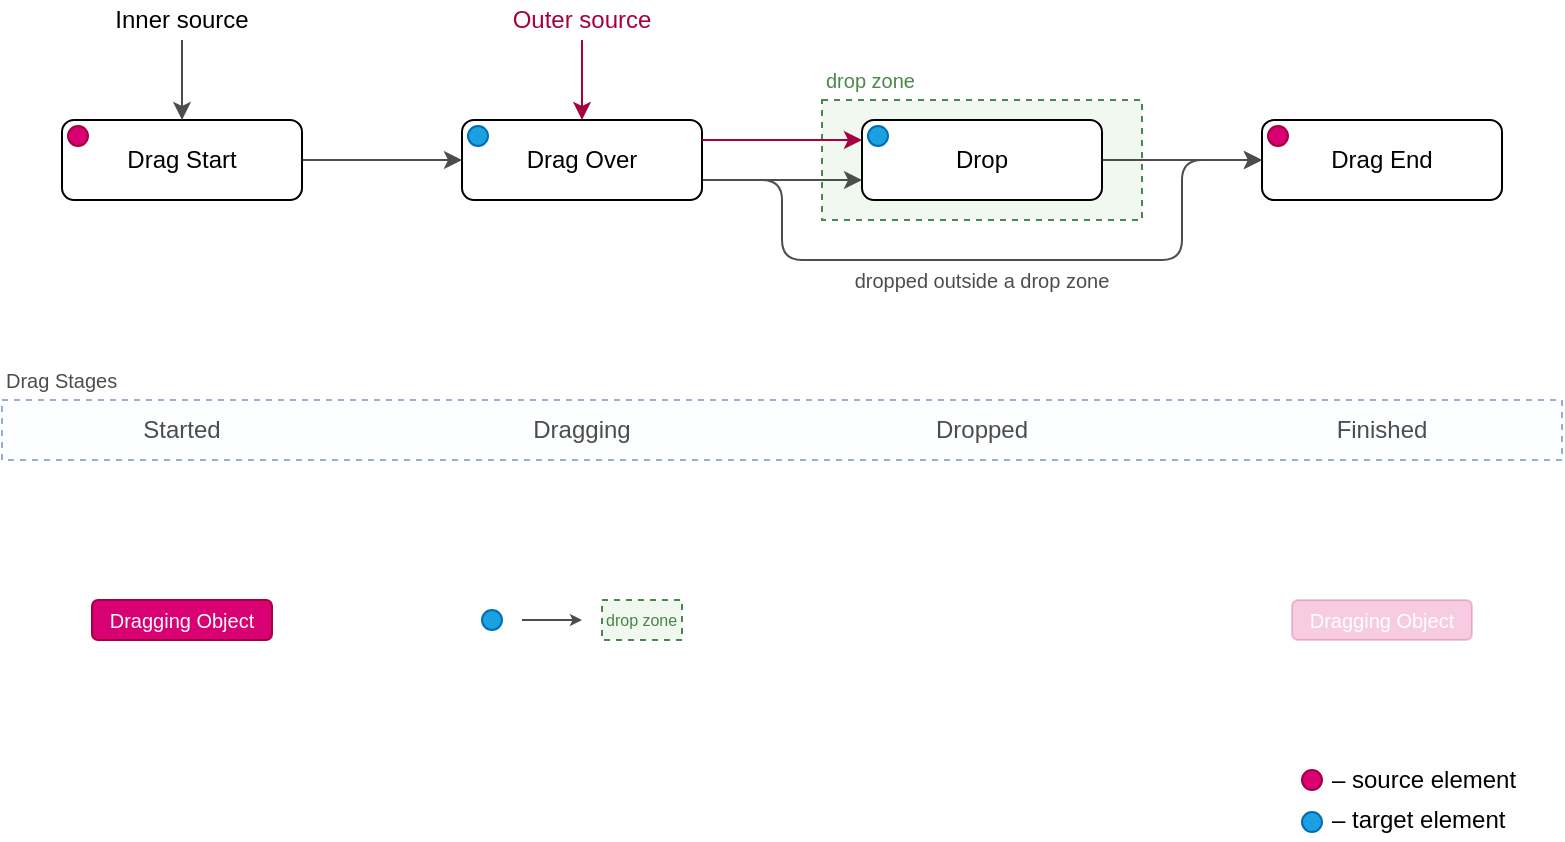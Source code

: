 <mxfile>
    <diagram id="cr1_8u101ufc5Ftmu3sM" name="DND">
        <mxGraphModel dx="1502" dy="827" grid="1" gridSize="10" guides="1" tooltips="1" connect="1" arrows="1" fold="1" page="1" pageScale="1" pageWidth="827" pageHeight="1169" math="0" shadow="0">
            <root>
                <mxCell id="0"/>
                <mxCell id="1" parent="0"/>
                <mxCell id="52" value="" style="rounded=0;whiteSpace=wrap;html=1;fontSize=10;align=left;dashed=1;strokeColor=#6c8ebf;fillColor=#dae8fc;fillOpacity=6;strokeOpacity=70;" parent="1" vertex="1">
                    <mxGeometry x="30" y="260" width="780" height="30" as="geometry"/>
                </mxCell>
                <mxCell id="38" style="edgeStyle=orthogonalEdgeStyle;rounded=0;orthogonalLoop=1;jettySize=auto;html=1;entryX=0;entryY=0.75;entryDx=0;entryDy=0;fillColor=#d80073;strokeColor=#4D4D4D;exitX=1;exitY=0.75;exitDx=0;exitDy=0;" parent="1" source="10" target="11" edge="1">
                    <mxGeometry relative="1" as="geometry">
                        <mxPoint x="380" y="139.92" as="sourcePoint"/>
                        <mxPoint x="460" y="139.92" as="targetPoint"/>
                        <Array as="points"/>
                    </mxGeometry>
                </mxCell>
                <mxCell id="36" value="" style="rounded=0;whiteSpace=wrap;html=1;fontSize=10;fontColor=#ffffff;align=left;dashed=1;strokeColor=#005700;fillColor=#008a00;fillOpacity=6;strokeOpacity=70;" parent="1" vertex="1">
                    <mxGeometry x="440" y="110" width="160" height="60" as="geometry"/>
                </mxCell>
                <mxCell id="22" value="– source element" style="text;html=1;strokeColor=none;fillColor=none;align=left;verticalAlign=middle;whiteSpace=wrap;rounded=0;spacingLeft=3;" parent="1" vertex="1">
                    <mxGeometry x="690" y="440" width="110" height="20" as="geometry"/>
                </mxCell>
                <mxCell id="23" value="– target element" style="text;html=1;strokeColor=none;fillColor=none;align=left;verticalAlign=middle;whiteSpace=wrap;rounded=0;spacingLeft=3;" parent="1" vertex="1">
                    <mxGeometry x="690" y="460" width="110" height="20" as="geometry"/>
                </mxCell>
                <mxCell id="25" style="edgeStyle=orthogonalEdgeStyle;rounded=0;orthogonalLoop=1;jettySize=auto;html=1;entryX=0;entryY=0.5;entryDx=0;entryDy=0;strokeColor=#4D4D4D;" parent="1" source="9" target="10" edge="1">
                    <mxGeometry relative="1" as="geometry"/>
                </mxCell>
                <mxCell id="9" value="Drag Start" style="rounded=1;whiteSpace=wrap;html=1;" parent="1" vertex="1">
                    <mxGeometry x="60" y="120" width="120" height="40" as="geometry"/>
                </mxCell>
                <mxCell id="28" style="edgeStyle=orthogonalEdgeStyle;orthogonalLoop=1;jettySize=auto;html=1;exitX=1;exitY=0.75;exitDx=0;exitDy=0;rounded=1;strokeColor=#4D4D4D;" parent="1" source="10" edge="1">
                    <mxGeometry relative="1" as="geometry">
                        <mxPoint x="660" y="140" as="targetPoint"/>
                        <Array as="points">
                            <mxPoint x="420" y="150"/>
                            <mxPoint x="420" y="190"/>
                            <mxPoint x="620" y="190"/>
                            <mxPoint x="620" y="140"/>
                        </Array>
                    </mxGeometry>
                </mxCell>
                <mxCell id="10" value="Drag Over" style="rounded=1;whiteSpace=wrap;html=1;" parent="1" vertex="1">
                    <mxGeometry x="260" y="120" width="120" height="40" as="geometry"/>
                </mxCell>
                <mxCell id="27" style="edgeStyle=orthogonalEdgeStyle;rounded=0;orthogonalLoop=1;jettySize=auto;html=1;entryX=0;entryY=0.5;entryDx=0;entryDy=0;strokeColor=#4D4D4D;" parent="1" source="11" target="12" edge="1">
                    <mxGeometry relative="1" as="geometry"/>
                </mxCell>
                <mxCell id="11" value="Drop" style="rounded=1;whiteSpace=wrap;html=1;" parent="1" vertex="1">
                    <mxGeometry x="460" y="120" width="120" height="40" as="geometry"/>
                </mxCell>
                <mxCell id="12" value="Drag End" style="rounded=1;whiteSpace=wrap;html=1;" parent="1" vertex="1">
                    <mxGeometry x="660" y="120" width="120" height="40" as="geometry"/>
                </mxCell>
                <mxCell id="14" value="" style="ellipse;whiteSpace=wrap;html=1;aspect=fixed;fillColor=#d80073;strokeColor=#A50040;fontColor=#ffffff;" parent="1" vertex="1">
                    <mxGeometry x="63" y="123" width="10" height="10" as="geometry"/>
                </mxCell>
                <mxCell id="16" value="" style="ellipse;whiteSpace=wrap;html=1;aspect=fixed;fillColor=#d80073;strokeColor=#A50040;fontColor=#ffffff;" parent="1" vertex="1">
                    <mxGeometry x="663" y="123" width="10" height="10" as="geometry"/>
                </mxCell>
                <mxCell id="17" value="" style="ellipse;whiteSpace=wrap;html=1;aspect=fixed;fillColor=#1ba1e2;strokeColor=#006EAF;fontColor=#ffffff;" parent="1" vertex="1">
                    <mxGeometry x="263" y="123" width="10" height="10" as="geometry"/>
                </mxCell>
                <mxCell id="18" value="" style="ellipse;whiteSpace=wrap;html=1;aspect=fixed;fillColor=#1ba1e2;strokeColor=#006EAF;fontColor=#ffffff;" parent="1" vertex="1">
                    <mxGeometry x="463" y="123" width="10" height="10" as="geometry"/>
                </mxCell>
                <mxCell id="19" value="" style="ellipse;whiteSpace=wrap;html=1;aspect=fixed;fillColor=#d80073;strokeColor=#A50040;fontColor=#ffffff;" parent="1" vertex="1">
                    <mxGeometry x="680" y="445" width="10" height="10" as="geometry"/>
                </mxCell>
                <mxCell id="20" value="" style="ellipse;whiteSpace=wrap;html=1;aspect=fixed;fillColor=#1ba1e2;strokeColor=#006EAF;fontColor=#ffffff;" parent="1" vertex="1">
                    <mxGeometry x="680" y="466" width="10" height="10" as="geometry"/>
                </mxCell>
                <mxCell id="34" style="edgeStyle=orthogonalEdgeStyle;rounded=1;orthogonalLoop=1;jettySize=auto;html=1;entryX=0.5;entryY=0;entryDx=0;entryDy=0;strokeColor=#A50040;fillColor=#d80073;" parent="1" source="30" target="10" edge="1">
                    <mxGeometry relative="1" as="geometry"/>
                </mxCell>
                <mxCell id="30" value="Outer source" style="text;html=1;strokeColor=none;fillColor=none;align=center;verticalAlign=middle;whiteSpace=wrap;rounded=0;fontColor=#A50040;" parent="1" vertex="1">
                    <mxGeometry x="260" y="60" width="120" height="20" as="geometry"/>
                </mxCell>
                <mxCell id="33" style="edgeStyle=orthogonalEdgeStyle;rounded=1;orthogonalLoop=1;jettySize=auto;html=1;entryX=0.5;entryY=0;entryDx=0;entryDy=0;strokeColor=#4D4D4D;" parent="1" source="32" target="9" edge="1">
                    <mxGeometry relative="1" as="geometry"/>
                </mxCell>
                <mxCell id="32" value="Inner source" style="text;html=1;strokeColor=none;fillColor=none;align=center;verticalAlign=middle;whiteSpace=wrap;rounded=0;" parent="1" vertex="1">
                    <mxGeometry x="60" y="60" width="120" height="20" as="geometry"/>
                </mxCell>
                <mxCell id="35" value="dropped outside a drop zone" style="text;html=1;strokeColor=none;fillColor=none;align=center;verticalAlign=middle;whiteSpace=wrap;rounded=0;fontSize=10;fontColor=#4D4D4D;" parent="1" vertex="1">
                    <mxGeometry x="420" y="190" width="200" height="20" as="geometry"/>
                </mxCell>
                <mxCell id="37" value="drop zone" style="text;html=1;strokeColor=none;fillColor=none;align=left;verticalAlign=middle;whiteSpace=wrap;rounded=0;fontSize=10;fontColor=#005700;textOpacity=70;" parent="1" vertex="1">
                    <mxGeometry x="440" y="90" width="160" height="20" as="geometry"/>
                </mxCell>
                <mxCell id="39" value="Dragging Object" style="rounded=1;whiteSpace=wrap;html=1;fontSize=10;fontColor=#ffffff;strokeColor=#A50040;fillColor=#d80073;align=center;" parent="1" vertex="1">
                    <mxGeometry x="75" y="360" width="90" height="20" as="geometry"/>
                </mxCell>
                <mxCell id="40" value="Started" style="text;html=1;strokeColor=none;fillColor=none;align=center;verticalAlign=middle;whiteSpace=wrap;rounded=0;fontColor=#4D4D4D;" parent="1" vertex="1">
                    <mxGeometry x="60" y="260" width="120" height="30" as="geometry"/>
                </mxCell>
                <mxCell id="41" value="Dragging" style="text;html=1;strokeColor=none;fillColor=none;align=center;verticalAlign=middle;whiteSpace=wrap;rounded=0;fontColor=#4D4D4D;" parent="1" vertex="1">
                    <mxGeometry x="260" y="260" width="120" height="30" as="geometry"/>
                </mxCell>
                <mxCell id="42" value="Dropped" style="text;html=1;strokeColor=none;fillColor=none;align=center;verticalAlign=middle;whiteSpace=wrap;rounded=0;fontColor=#4D4D4D;" parent="1" vertex="1">
                    <mxGeometry x="460" y="260" width="120" height="30" as="geometry"/>
                </mxCell>
                <mxCell id="43" value="Finished" style="text;html=1;strokeColor=none;fillColor=none;align=center;verticalAlign=middle;whiteSpace=wrap;rounded=0;fontColor=#4D4D4D;" parent="1" vertex="1">
                    <mxGeometry x="660" y="260" width="120" height="30" as="geometry"/>
                </mxCell>
                <mxCell id="44" value="Dragging Object" style="rounded=1;whiteSpace=wrap;html=1;fontSize=10;fontColor=#ffffff;strokeColor=#A50040;fillColor=#d80073;align=center;opacity=20;" parent="1" vertex="1">
                    <mxGeometry x="675" y="360" width="90" height="20" as="geometry"/>
                </mxCell>
                <mxCell id="46" style="edgeStyle=orthogonalEdgeStyle;rounded=0;orthogonalLoop=1;jettySize=auto;html=1;entryX=0;entryY=0.25;entryDx=0;entryDy=0;fillColor=#d80073;exitX=1;exitY=0.25;exitDx=0;exitDy=0;strokeColor=#A50040;" parent="1" source="10" target="11" edge="1">
                    <mxGeometry relative="1" as="geometry">
                        <mxPoint x="380" y="127.95" as="sourcePoint"/>
                        <mxPoint x="460" y="127.95" as="targetPoint"/>
                    </mxGeometry>
                </mxCell>
                <mxCell id="49" style="edgeStyle=orthogonalEdgeStyle;rounded=1;orthogonalLoop=1;jettySize=auto;html=1;fontSize=10;fontColor=#CCCCCC;endSize=3;strokeColor=#4D4D4D;" parent="1" edge="1">
                    <mxGeometry relative="1" as="geometry">
                        <mxPoint x="320" y="370" as="targetPoint"/>
                        <mxPoint x="290" y="370" as="sourcePoint"/>
                    </mxGeometry>
                </mxCell>
                <mxCell id="47" value="" style="ellipse;whiteSpace=wrap;html=1;aspect=fixed;fillColor=#1ba1e2;strokeColor=#006EAF;fontColor=#ffffff;" parent="1" vertex="1">
                    <mxGeometry x="270" y="365" width="10" height="10" as="geometry"/>
                </mxCell>
                <mxCell id="48" value="" style="rounded=0;whiteSpace=wrap;html=1;fontSize=10;fontColor=#ffffff;align=left;dashed=1;strokeColor=#005700;fillColor=#008a00;fillOpacity=6;strokeOpacity=70;" parent="1" vertex="1">
                    <mxGeometry x="330" y="360" width="40" height="20" as="geometry"/>
                </mxCell>
                <mxCell id="50" value="drop zone" style="text;html=1;strokeColor=none;fillColor=none;align=left;verticalAlign=middle;whiteSpace=wrap;rounded=0;fontSize=8;fontColor=#005700;textOpacity=70;" parent="1" vertex="1">
                    <mxGeometry x="330" y="360" width="40" height="20" as="geometry"/>
                </mxCell>
                <mxCell id="51" value="Drag Stages" style="text;html=1;strokeColor=none;fillColor=none;align=left;verticalAlign=middle;whiteSpace=wrap;rounded=0;fontColor=#4D4D4D;fontSize=10;" parent="1" vertex="1">
                    <mxGeometry x="30" y="240" width="80" height="20" as="geometry"/>
                </mxCell>
            </root>
        </mxGraphModel>
    </diagram>
    <diagram id="hrbs73qgmohSJqtUVYzX" name="Focus">
        <mxGraphModel dx="964" dy="689" grid="1" gridSize="10" guides="1" tooltips="1" connect="1" arrows="1" fold="1" page="1" pageScale="1" pageWidth="1169" pageHeight="827" math="0" shadow="0">
            <root>
                <mxCell id="tb83j11qum5MAXQGklNA-0"/>
                <mxCell id="tb83j11qum5MAXQGklNA-1" parent="tb83j11qum5MAXQGklNA-0"/>
                <mxCell id="4Dq3Pve9boTTn6wf6WD--0" value="popup window" style="rounded=0;whiteSpace=wrap;html=1;fontFamily=Helvetica;fontSize=9;fontColor=default;strokeColor=#006EAF;fillColor=#1ba1e2;verticalAlign=bottom;align=left;spacingRight=5;fillOpacity=40;" parent="tb83j11qum5MAXQGklNA-1" vertex="1">
                    <mxGeometry x="665" y="340" width="315" height="170" as="geometry"/>
                </mxCell>
                <mxCell id="6RVOOF6dNoMXqNm8IWjH-59" value="View:&lt;br&gt;e.dataForSensor.focus = model" style="rounded=1;whiteSpace=wrap;html=1;fontFamily=Courier New;fontSize=10;fillColor=none;strokeColor=#006EAF;align=left;spacingLeft=16;" parent="tb83j11qum5MAXQGklNA-1" vertex="1">
                    <mxGeometry x="110" y="40" width="310" height="30" as="geometry"/>
                </mxCell>
                <mxCell id="6RVOOF6dNoMXqNm8IWjH-44" style="edgeStyle=orthogonalEdgeStyle;curved=1;html=1;entryX=0.5;entryY=0;entryDx=0;entryDy=0;" parent="tb83j11qum5MAXQGklNA-1" source="6RVOOF6dNoMXqNm8IWjH-5" target="6RVOOF6dNoMXqNm8IWjH-10" edge="1">
                    <mxGeometry relative="1" as="geometry"/>
                </mxCell>
                <mxCell id="6RVOOF6dNoMXqNm8IWjH-5" value="AppWindow" style="rounded=1;whiteSpace=wrap;html=1;fillColor=#eeeeee;strokeColor=#36393d;" parent="tb83j11qum5MAXQGklNA-1" vertex="1">
                    <mxGeometry x="440" y="109.77" width="120" height="30.23" as="geometry"/>
                </mxCell>
                <mxCell id="6RVOOF6dNoMXqNm8IWjH-45" style="edgeStyle=orthogonalEdgeStyle;curved=1;html=1;entryX=0.5;entryY=0;entryDx=0;entryDy=0;" parent="tb83j11qum5MAXQGklNA-1" source="6RVOOF6dNoMXqNm8IWjH-7" target="6RVOOF6dNoMXqNm8IWjH-5" edge="1">
                    <mxGeometry relative="1" as="geometry"/>
                </mxCell>
                <mxCell id="6RVOOF6dNoMXqNm8IWjH-7" value="body" style="rounded=1;whiteSpace=wrap;html=1;fillColor=#eeeeee;strokeColor=#36393d;" parent="tb83j11qum5MAXQGklNA-1" vertex="1">
                    <mxGeometry x="440" y="50" width="120" height="29.77" as="geometry"/>
                </mxCell>
                <mxCell id="6RVOOF6dNoMXqNm8IWjH-10" value="WorkspacePanel" style="rounded=1;whiteSpace=wrap;html=1;fillColor=#1ba1e2;fontColor=default;strokeColor=#006EAF;fillOpacity=20;" parent="tb83j11qum5MAXQGklNA-1" vertex="1">
                    <mxGeometry x="440" y="170" width="120" height="30.23" as="geometry"/>
                </mxCell>
                <mxCell id="6RVOOF6dNoMXqNm8IWjH-14" value="" style="ellipse;whiteSpace=wrap;html=1;aspect=fixed;fillColor=#1ba1e2;strokeColor=#006EAF;fontColor=#ffffff;fontSize=8;" parent="tb83j11qum5MAXQGklNA-1" vertex="1">
                    <mxGeometry x="114" y="44" width="10" height="10" as="geometry"/>
                </mxCell>
                <mxCell id="6RVOOF6dNoMXqNm8IWjH-47" style="edgeStyle=orthogonalEdgeStyle;curved=1;html=1;entryX=0.5;entryY=0;entryDx=0;entryDy=0;" parent="tb83j11qum5MAXQGklNA-1" source="6RVOOF6dNoMXqNm8IWjH-35" target="6RVOOF6dNoMXqNm8IWjH-46" edge="1">
                    <mxGeometry relative="1" as="geometry"/>
                </mxCell>
                <mxCell id="6RVOOF6dNoMXqNm8IWjH-35" value="SheetPanel" style="rounded=1;whiteSpace=wrap;html=1;fillColor=#eeeeee;strokeColor=#36393d;" parent="tb83j11qum5MAXQGklNA-1" vertex="1">
                    <mxGeometry x="360" y="230" width="120" height="30" as="geometry"/>
                </mxCell>
                <mxCell id="6RVOOF6dNoMXqNm8IWjH-69" style="edgeStyle=none;html=1;entryX=0.5;entryY=0;entryDx=0;entryDy=0;fontFamily=Courier New;fontSize=8;fontColor=#000000;" parent="tb83j11qum5MAXQGklNA-1" source="6RVOOF6dNoMXqNm8IWjH-36" target="6RVOOF6dNoMXqNm8IWjH-67" edge="1">
                    <mxGeometry relative="1" as="geometry"/>
                </mxCell>
                <mxCell id="6RVOOF6dNoMXqNm8IWjH-36" value="SidebarPanel" style="rounded=1;whiteSpace=wrap;html=1;fillColor=#eeeeee;strokeColor=#36393d;" parent="tb83j11qum5MAXQGklNA-1" vertex="1">
                    <mxGeometry x="680" y="230" width="120" height="30" as="geometry"/>
                </mxCell>
                <mxCell id="LmhFdAcjJDlFZFf1SMNo-3" style="edgeStyle=none;html=1;entryX=0.5;entryY=0;entryDx=0;entryDy=0;" edge="1" parent="tb83j11qum5MAXQGklNA-1" source="6RVOOF6dNoMXqNm8IWjH-37" target="LmhFdAcjJDlFZFf1SMNo-2">
                    <mxGeometry relative="1" as="geometry"/>
                </mxCell>
                <mxCell id="6RVOOF6dNoMXqNm8IWjH-37" value="ToolbarPanel" style="rounded=1;whiteSpace=wrap;html=1;fillColor=#eeeeee;strokeColor=#36393d;" parent="tb83j11qum5MAXQGklNA-1" vertex="1">
                    <mxGeometry x="200" y="230" width="120" height="30" as="geometry"/>
                </mxCell>
                <mxCell id="LmhFdAcjJDlFZFf1SMNo-1" style="edgeStyle=none;html=1;entryX=0.5;entryY=0;entryDx=0;entryDy=0;" edge="1" parent="tb83j11qum5MAXQGklNA-1" source="6RVOOF6dNoMXqNm8IWjH-38" target="LmhFdAcjJDlFZFf1SMNo-0">
                    <mxGeometry relative="1" as="geometry"/>
                </mxCell>
                <mxCell id="6RVOOF6dNoMXqNm8IWjH-38" value="MonacoEditor" style="rounded=1;whiteSpace=wrap;html=1;spacingLeft=3;" parent="tb83j11qum5MAXQGklNA-1" vertex="1">
                    <mxGeometry x="520" y="230" width="120" height="30" as="geometry"/>
                </mxCell>
                <mxCell id="6RVOOF6dNoMXqNm8IWjH-51" style="edgeStyle=orthogonalEdgeStyle;curved=1;html=1;entryX=0.5;entryY=0;entryDx=0;entryDy=0;" parent="tb83j11qum5MAXQGklNA-1" source="6RVOOF6dNoMXqNm8IWjH-46" target="6RVOOF6dNoMXqNm8IWjH-49" edge="1">
                    <mxGeometry relative="1" as="geometry"/>
                </mxCell>
                <mxCell id="6RVOOF6dNoMXqNm8IWjH-46" value="GridScrollBox" style="rounded=1;whiteSpace=wrap;html=1;" parent="tb83j11qum5MAXQGklNA-1" vertex="1">
                    <mxGeometry x="360" y="289.77" width="120" height="30.23" as="geometry"/>
                </mxCell>
                <mxCell id="wGKvVfvuGRhEK224psej-3" style="edgeStyle=none;html=1;entryX=0.5;entryY=0;entryDx=0;entryDy=0;" parent="tb83j11qum5MAXQGklNA-1" source="6RVOOF6dNoMXqNm8IWjH-49" target="wGKvVfvuGRhEK224psej-1" edge="1">
                    <mxGeometry relative="1" as="geometry"/>
                </mxCell>
                <mxCell id="6RVOOF6dNoMXqNm8IWjH-49" value="Quarter0" style="rounded=1;whiteSpace=wrap;html=1;fillColor=#eeeeee;strokeColor=#36393d;" parent="tb83j11qum5MAXQGklNA-1" vertex="1">
                    <mxGeometry x="360" y="349.77" width="120" height="30.23" as="geometry"/>
                </mxCell>
                <mxCell id="6RVOOF6dNoMXqNm8IWjH-50" value="OverlayGrid" style="rounded=1;whiteSpace=wrap;html=1;fillColor=#eeeeee;strokeColor=#36393d;" parent="tb83j11qum5MAXQGklNA-1" vertex="1">
                    <mxGeometry x="520" y="349.77" width="120" height="30.23" as="geometry"/>
                </mxCell>
                <mxCell id="6RVOOF6dNoMXqNm8IWjH-39" style="edgeStyle=none;html=1;entryX=0.5;entryY=0;entryDx=0;entryDy=0;" parent="tb83j11qum5MAXQGklNA-1" source="6RVOOF6dNoMXqNm8IWjH-10" target="6RVOOF6dNoMXqNm8IWjH-37" edge="1">
                    <mxGeometry relative="1" as="geometry"/>
                </mxCell>
                <mxCell id="6RVOOF6dNoMXqNm8IWjH-41" style="edgeStyle=none;html=1;entryX=0.5;entryY=0;entryDx=0;entryDy=0;" parent="tb83j11qum5MAXQGklNA-1" source="6RVOOF6dNoMXqNm8IWjH-10" target="6RVOOF6dNoMXqNm8IWjH-35" edge="1">
                    <mxGeometry relative="1" as="geometry"/>
                </mxCell>
                <mxCell id="6RVOOF6dNoMXqNm8IWjH-42" style="edgeStyle=none;html=1;entryX=0.5;entryY=0;entryDx=0;entryDy=0;" parent="tb83j11qum5MAXQGklNA-1" source="6RVOOF6dNoMXqNm8IWjH-10" target="6RVOOF6dNoMXqNm8IWjH-36" edge="1">
                    <mxGeometry relative="1" as="geometry"/>
                </mxCell>
                <mxCell id="6RVOOF6dNoMXqNm8IWjH-43" style="edgeStyle=none;html=1;entryX=0.5;entryY=0;entryDx=0;entryDy=0;" parent="tb83j11qum5MAXQGklNA-1" source="6RVOOF6dNoMXqNm8IWjH-10" target="6RVOOF6dNoMXqNm8IWjH-38" edge="1">
                    <mxGeometry relative="1" as="geometry"/>
                </mxCell>
                <mxCell id="6RVOOF6dNoMXqNm8IWjH-56" value="StdLabel" style="rounded=1;whiteSpace=wrap;html=1;sketch=0;glass=0;shadow=0;" parent="tb83j11qum5MAXQGklNA-1" vertex="1">
                    <mxGeometry x="280" y="409.89" width="120" height="30.23" as="geometry"/>
                </mxCell>
                <mxCell id="6RVOOF6dNoMXqNm8IWjH-58" value="1" style="ellipse;whiteSpace=wrap;html=1;aspect=fixed;fillColor=#1ba1e2;strokeColor=#006EAF;fontColor=#ffffff;fontSize=8;" parent="tb83j11qum5MAXQGklNA-1" vertex="1">
                    <mxGeometry x="443" y="173" width="10" height="10" as="geometry"/>
                </mxCell>
                <mxCell id="6RVOOF6dNoMXqNm8IWjH-60" value="Reaction:&lt;br&gt;&lt;span style=&quot;font-size: 9px&quot;&gt;model.isEditMode ?&amp;nbsp;&lt;/span&gt;&lt;span style=&quot;font-size: 9px&quot;&gt;e.focus() :&amp;nbsp;&lt;/span&gt;&lt;span style=&quot;font-size: 9px&quot;&gt;e.blur()&lt;/span&gt;" style="rounded=1;whiteSpace=wrap;html=1;fontFamily=Courier New;fontSize=10;fillColor=none;strokeColor=#A50040;align=left;spacingLeft=16;fontColor=#000000;verticalAlign=middle;arcSize=12;absoluteArcSize=0;" parent="tb83j11qum5MAXQGklNA-1" vertex="1">
                    <mxGeometry x="110" y="80" width="310" height="30" as="geometry"/>
                </mxCell>
                <mxCell id="6RVOOF6dNoMXqNm8IWjH-61" value="" style="ellipse;whiteSpace=wrap;html=1;aspect=fixed;fillColor=#d80073;strokeColor=#A50040;fontColor=#ffffff;" parent="tb83j11qum5MAXQGklNA-1" vertex="1">
                    <mxGeometry x="114" y="84" width="10" height="10" as="geometry"/>
                </mxCell>
                <mxCell id="6RVOOF6dNoMXqNm8IWjH-62" value="1" style="ellipse;whiteSpace=wrap;html=1;aspect=fixed;fillColor=#d80073;strokeColor=#A50040;fontColor=#ffffff;fontSize=8;" parent="tb83j11qum5MAXQGklNA-1" vertex="1">
                    <mxGeometry x="363" y="306.77" width="10" height="10" as="geometry"/>
                </mxCell>
                <mxCell id="6RVOOF6dNoMXqNm8IWjH-64" value="2" style="ellipse;whiteSpace=wrap;html=1;aspect=fixed;fillColor=#1ba1e2;strokeColor=#006EAF;fontColor=#ffffff;fontSize=8;" parent="tb83j11qum5MAXQGklNA-1" vertex="1">
                    <mxGeometry x="283" y="413.0" width="10" height="10" as="geometry"/>
                </mxCell>
                <mxCell id="6RVOOF6dNoMXqNm8IWjH-65" value="3" style="ellipse;whiteSpace=wrap;html=1;aspect=fixed;fillColor=#d80073;strokeColor=#A50040;fontColor=#ffffff;fontSize=8;" parent="tb83j11qum5MAXQGklNA-1" vertex="1">
                    <mxGeometry x="523" y="246.0" width="10" height="10" as="geometry"/>
                </mxCell>
                <mxCell id="6RVOOF6dNoMXqNm8IWjH-66" value="3" style="ellipse;whiteSpace=wrap;html=1;aspect=fixed;fillColor=#1ba1e2;strokeColor=#006EAF;fontColor=#ffffff;fontSize=8;" parent="tb83j11qum5MAXQGklNA-1" vertex="1">
                    <mxGeometry x="523" y="233.0" width="10" height="10" as="geometry"/>
                </mxCell>
                <mxCell id="6RVOOF6dNoMXqNm8IWjH-55" style="edgeStyle=none;html=1;entryX=0.5;entryY=0;entryDx=0;entryDy=0;" parent="tb83j11qum5MAXQGklNA-1" source="6RVOOF6dNoMXqNm8IWjH-46" target="6RVOOF6dNoMXqNm8IWjH-50" edge="1">
                    <mxGeometry relative="1" as="geometry"/>
                </mxCell>
                <mxCell id="6RVOOF6dNoMXqNm8IWjH-73" style="edgeStyle=none;html=1;entryX=0.5;entryY=0;entryDx=0;entryDy=0;fontFamily=Courier New;fontSize=8;fontColor=#000000;" parent="tb83j11qum5MAXQGklNA-1" source="6RVOOF6dNoMXqNm8IWjH-67" target="6RVOOF6dNoMXqNm8IWjH-70" edge="1">
                    <mxGeometry relative="1" as="geometry"/>
                </mxCell>
                <mxCell id="6RVOOF6dNoMXqNm8IWjH-67" value="InspectorPanel" style="rounded=1;whiteSpace=wrap;html=1;fillColor=#eeeeee;strokeColor=#36393d;" parent="tb83j11qum5MAXQGklNA-1" vertex="1">
                    <mxGeometry x="680" y="289.77" width="120" height="30.23" as="geometry"/>
                </mxCell>
                <mxCell id="6RVOOF6dNoMXqNm8IWjH-72" style="edgeStyle=none;html=1;entryX=0.5;entryY=0;entryDx=0;entryDy=0;fontFamily=Courier New;fontSize=8;fontColor=#000000;" parent="tb83j11qum5MAXQGklNA-1" source="6RVOOF6dNoMXqNm8IWjH-70" target="6RVOOF6dNoMXqNm8IWjH-71" edge="1">
                    <mxGeometry relative="1" as="geometry"/>
                </mxCell>
                <mxCell id="6RVOOF6dNoMXqNm8IWjH-75" style="edgeStyle=none;html=1;entryX=0.5;entryY=0;entryDx=0;entryDy=0;fontFamily=Courier New;fontSize=8;fontColor=#000000;" parent="tb83j11qum5MAXQGklNA-1" source="6RVOOF6dNoMXqNm8IWjH-70" target="6RVOOF6dNoMXqNm8IWjH-74" edge="1">
                    <mxGeometry relative="1" as="geometry"/>
                </mxCell>
                <mxCell id="6RVOOF6dNoMXqNm8IWjH-70" value="Badge[x]" style="rounded=1;whiteSpace=wrap;html=1;fillColor=#eeeeee;strokeColor=#36393d;" parent="tb83j11qum5MAXQGklNA-1" vertex="1">
                    <mxGeometry x="680" y="349.77" width="120" height="30.23" as="geometry"/>
                </mxCell>
                <mxCell id="6RVOOF6dNoMXqNm8IWjH-71" value="Input" style="rounded=1;whiteSpace=wrap;html=1;" parent="tb83j11qum5MAXQGklNA-1" vertex="1">
                    <mxGeometry x="680" y="409.77" width="120" height="30.23" as="geometry"/>
                </mxCell>
                <mxCell id="6RVOOF6dNoMXqNm8IWjH-79" style="edgeStyle=none;html=1;entryX=0.5;entryY=0;entryDx=0;entryDy=0;fontFamily=Courier New;fontSize=8;fontColor=#000000;" parent="tb83j11qum5MAXQGklNA-1" source="6RVOOF6dNoMXqNm8IWjH-74" target="6RVOOF6dNoMXqNm8IWjH-78" edge="1">
                    <mxGeometry relative="1" as="geometry"/>
                </mxCell>
                <mxCell id="6RVOOF6dNoMXqNm8IWjH-74" value="Popup" style="rounded=1;whiteSpace=wrap;html=1;fillColor=#eeeeee;strokeColor=#36393d;" parent="tb83j11qum5MAXQGklNA-1" vertex="1">
                    <mxGeometry x="840" y="409.77" width="120" height="30.23" as="geometry"/>
                </mxCell>
                <mxCell id="6RVOOF6dNoMXqNm8IWjH-78" value="Input" style="rounded=1;whiteSpace=wrap;html=1;" parent="tb83j11qum5MAXQGklNA-1" vertex="1">
                    <mxGeometry x="840" y="469.77" width="120" height="30.23" as="geometry"/>
                </mxCell>
                <mxCell id="4Dq3Pve9boTTn6wf6WD--75" value="A..Z – focusable" style="rounded=0;whiteSpace=wrap;html=1;labelBorderColor=none;fontSize=10;strokeColor=none;fillColor=none;" parent="tb83j11qum5MAXQGklNA-1" vertex="1">
                    <mxGeometry x="1280" y="10" width="100" height="20" as="geometry"/>
                </mxCell>
                <mxCell id="4Dq3Pve9boTTn6wf6WD--86" style="edgeStyle=none;html=1;entryX=0;entryY=0.5;entryDx=0;entryDy=0;fontSize=10;" parent="tb83j11qum5MAXQGklNA-1" target="4Dq3Pve9boTTn6wf6WD--84" edge="1">
                    <mxGeometry relative="1" as="geometry">
                        <mxPoint x="1280" y="260" as="sourcePoint"/>
                    </mxGeometry>
                </mxCell>
                <mxCell id="4Dq3Pve9boTTn6wf6WD--84" value="focus out for &lt;b&gt;X&lt;/b&gt;" style="rounded=1;whiteSpace=wrap;html=1;labelBorderColor=none;fontSize=10;strokeColor=#6c8ebf;fillColor=#dae8fc;arcSize=20;absoluteArcSize=1;" parent="tb83j11qum5MAXQGklNA-1" vertex="1">
                    <mxGeometry x="1400" y="250.0" width="100" height="20" as="geometry"/>
                </mxCell>
                <mxCell id="4Dq3Pve9boTTn6wf6WD--85" value="window (&lt;b&gt;W&lt;/b&gt;) has lost focus" style="rounded=0;whiteSpace=wrap;html=1;labelBorderColor=none;fontSize=10;strokeColor=none;fillColor=none;" parent="tb83j11qum5MAXQGklNA-1" vertex="1">
                    <mxGeometry x="1280" y="230" width="120" height="20" as="geometry"/>
                </mxCell>
                <mxCell id="4Dq3Pve9boTTn6wf6WD--87" value="pointer down in &lt;b&gt;W&lt;/b&gt;" style="rounded=0;whiteSpace=wrap;html=1;labelBorderColor=none;fontSize=10;strokeColor=none;fillColor=none;" parent="tb83j11qum5MAXQGklNA-1" vertex="1">
                    <mxGeometry x="1280" y="270" width="100" height="20" as="geometry"/>
                </mxCell>
                <mxCell id="4Dq3Pve9boTTn6wf6WD--88" style="edgeStyle=none;html=1;entryX=0;entryY=0.5;entryDx=0;entryDy=0;fontSize=10;" parent="tb83j11qum5MAXQGklNA-1" target="4Dq3Pve9boTTn6wf6WD--89" edge="1">
                    <mxGeometry relative="1" as="geometry">
                        <mxPoint x="1280.0" y="300" as="sourcePoint"/>
                    </mxGeometry>
                </mxCell>
                <mxCell id="4Dq3Pve9boTTn6wf6WD--93" style="edgeStyle=none;html=1;entryX=0;entryY=0.5;entryDx=0;entryDy=0;fontSize=10;exitX=1;exitY=0.5;exitDx=0;exitDy=0;" parent="tb83j11qum5MAXQGklNA-1" source="4Dq3Pve9boTTn6wf6WD--89" target="4Dq3Pve9boTTn6wf6WD--92" edge="1">
                    <mxGeometry relative="1" as="geometry">
                        <mxPoint x="1520" y="300.0" as="sourcePoint"/>
                    </mxGeometry>
                </mxCell>
                <mxCell id="4Dq3Pve9boTTn6wf6WD--89" value="focus in for &lt;b&gt;X&lt;/b&gt;" style="rounded=1;whiteSpace=wrap;html=1;labelBorderColor=none;fontSize=10;strokeColor=#6c8ebf;fillColor=#dae8fc;arcSize=20;absoluteArcSize=1;" parent="tb83j11qum5MAXQGklNA-1" vertex="1">
                    <mxGeometry x="1400" y="290" width="100" height="20" as="geometry"/>
                </mxCell>
                <mxCell id="4Dq3Pve9boTTn6wf6WD--91" style="edgeStyle=none;html=1;fontSize=10;exitX=0.5;exitY=1;exitDx=0;exitDy=0;endArrow=none;endFill=0;" parent="tb83j11qum5MAXQGklNA-1" source="4Dq3Pve9boTTn6wf6WD--92" edge="1">
                    <mxGeometry relative="1" as="geometry">
                        <mxPoint x="1500" y="340" as="sourcePoint"/>
                        <mxPoint x="1590" y="430" as="targetPoint"/>
                    </mxGeometry>
                </mxCell>
                <mxCell id="4Dq3Pve9boTTn6wf6WD--92" value="pointer down" style="rounded=1;whiteSpace=wrap;html=1;labelBorderColor=none;fontSize=10;strokeColor=#6c8ebf;fillColor=#dae8fc;arcSize=20;absoluteArcSize=1;" parent="tb83j11qum5MAXQGklNA-1" vertex="1">
                    <mxGeometry x="1540" y="290" width="100" height="20" as="geometry"/>
                </mxCell>
                <mxCell id="4Dq3Pve9boTTn6wf6WD--94" style="edgeStyle=none;html=1;fontSize=10;entryX=0;entryY=0.5;entryDx=0;entryDy=0;" parent="tb83j11qum5MAXQGklNA-1" target="4Dq3Pve9boTTn6wf6WD--95" edge="1">
                    <mxGeometry relative="1" as="geometry">
                        <mxPoint x="1590" y="350" as="sourcePoint"/>
                        <mxPoint x="1580" y="440" as="targetPoint"/>
                    </mxGeometry>
                </mxCell>
                <mxCell id="4Dq3Pve9boTTn6wf6WD--95" value="focus out for &lt;b&gt;X&lt;/b&gt;" style="rounded=1;whiteSpace=wrap;html=1;labelBorderColor=none;fontSize=10;strokeColor=#6c8ebf;fillColor=#dae8fc;arcSize=20;absoluteArcSize=1;" parent="tb83j11qum5MAXQGklNA-1" vertex="1">
                    <mxGeometry x="1640" y="340" width="100" height="20" as="geometry"/>
                </mxCell>
                <mxCell id="4Dq3Pve9boTTn6wf6WD--96" value="on non-focusable" style="rounded=0;whiteSpace=wrap;html=1;labelBorderColor=none;fontSize=10;strokeColor=none;fillColor=none;align=right;spacingLeft=0;spacingRight=2;" parent="tb83j11qum5MAXQGklNA-1" vertex="1">
                    <mxGeometry x="1500" y="329.77" width="90" height="20" as="geometry"/>
                </mxCell>
                <mxCell id="4Dq3Pve9boTTn6wf6WD--97" style="edgeStyle=none;html=1;fontSize=10;entryX=0;entryY=0.5;entryDx=0;entryDy=0;" parent="tb83j11qum5MAXQGklNA-1" target="4Dq3Pve9boTTn6wf6WD--98" edge="1">
                    <mxGeometry relative="1" as="geometry">
                        <mxPoint x="1590" y="390" as="sourcePoint"/>
                        <mxPoint x="1580" y="480" as="targetPoint"/>
                    </mxGeometry>
                </mxCell>
                <mxCell id="4Dq3Pve9boTTn6wf6WD--103" style="edgeStyle=none;html=1;entryX=0;entryY=0.5;entryDx=0;entryDy=0;fontSize=10;endArrow=classic;endFill=1;" parent="tb83j11qum5MAXQGklNA-1" source="4Dq3Pve9boTTn6wf6WD--98" target="4Dq3Pve9boTTn6wf6WD--102" edge="1">
                    <mxGeometry relative="1" as="geometry"/>
                </mxCell>
                <mxCell id="4Dq3Pve9boTTn6wf6WD--98" value="focus out for &lt;b&gt;X&lt;/b&gt;" style="rounded=1;whiteSpace=wrap;html=1;labelBorderColor=none;fontSize=10;strokeColor=#6c8ebf;fillColor=#dae8fc;arcSize=20;absoluteArcSize=1;dashed=1;" parent="tb83j11qum5MAXQGklNA-1" vertex="1">
                    <mxGeometry x="1640" y="380" width="100" height="20" as="geometry"/>
                </mxCell>
                <mxCell id="4Dq3Pve9boTTn6wf6WD--99" value="on &lt;b&gt;A&lt;/b&gt;" style="rounded=0;whiteSpace=wrap;html=1;labelBorderColor=none;fontSize=10;strokeColor=none;fillColor=none;align=right;spacingLeft=0;spacingRight=2;" parent="tb83j11qum5MAXQGklNA-1" vertex="1">
                    <mxGeometry x="1500" y="369.77" width="90" height="20" as="geometry"/>
                </mxCell>
                <mxCell id="4Dq3Pve9boTTn6wf6WD--100" style="edgeStyle=none;html=1;fontSize=10;exitX=1;exitY=1;exitDx=0;exitDy=0;" parent="tb83j11qum5MAXQGklNA-1" source="4Dq3Pve9boTTn6wf6WD--101" edge="1">
                    <mxGeometry relative="1" as="geometry">
                        <mxPoint x="1590" y="430" as="sourcePoint"/>
                        <mxPoint x="1640" y="430" as="targetPoint"/>
                    </mxGeometry>
                </mxCell>
                <mxCell id="4Dq3Pve9boTTn6wf6WD--101" value="on &lt;b&gt;X&lt;/b&gt;" style="rounded=0;whiteSpace=wrap;html=1;labelBorderColor=none;fontSize=10;strokeColor=none;fillColor=none;align=right;spacingLeft=0;spacingRight=2;" parent="tb83j11qum5MAXQGklNA-1" vertex="1">
                    <mxGeometry x="1500" y="409.77" width="90" height="20" as="geometry"/>
                </mxCell>
                <mxCell id="4Dq3Pve9boTTn6wf6WD--102" value="focus in for &lt;b&gt;A&lt;/b&gt;" style="rounded=1;whiteSpace=wrap;html=1;labelBorderColor=none;fontSize=10;strokeColor=#6c8ebf;fillColor=#dae8fc;arcSize=20;absoluteArcSize=1;" parent="tb83j11qum5MAXQGklNA-1" vertex="1">
                    <mxGeometry x="1780" y="380" width="100" height="20" as="geometry"/>
                </mxCell>
                <mxCell id="4Dq3Pve9boTTn6wf6WD--104" value="1:" style="rounded=0;whiteSpace=wrap;html=1;labelBorderColor=none;fontSize=10;strokeColor=none;fillColor=none;spacingBottom=4;" parent="tb83j11qum5MAXQGklNA-1" vertex="1">
                    <mxGeometry x="1260" y="240" width="20" height="40" as="geometry"/>
                </mxCell>
                <mxCell id="4Dq3Pve9boTTn6wf6WD--105" value="2:" style="rounded=0;whiteSpace=wrap;html=1;labelBorderColor=none;fontSize=10;strokeColor=none;fillColor=none;spacingBottom=4;" parent="tb83j11qum5MAXQGklNA-1" vertex="1">
                    <mxGeometry x="1260" y="280" width="20" height="40" as="geometry"/>
                </mxCell>
                <mxCell id="4Dq3Pve9boTTn6wf6WD--106" value="body" style="rounded=0;whiteSpace=wrap;html=1;labelBorderColor=none;fontSize=10;strokeColor=default;fontStyle=2" parent="tb83j11qum5MAXQGklNA-1" vertex="1">
                    <mxGeometry x="1380" y="60" width="70" height="20" as="geometry"/>
                </mxCell>
                <mxCell id="4Dq3Pve9boTTn6wf6WD--107" value="non-focusable" style="rounded=0;whiteSpace=wrap;html=1;labelBorderColor=none;fontSize=10;strokeColor=default;" parent="tb83j11qum5MAXQGklNA-1" vertex="1">
                    <mxGeometry x="1450" y="60" width="70" height="20" as="geometry"/>
                </mxCell>
                <mxCell id="4Dq3Pve9boTTn6wf6WD--111" value="active" style="rounded=0;whiteSpace=wrap;html=1;labelBorderColor=none;fontSize=10;strokeColor=#6c8ebf;fontStyle=1;fillColor=#dae8fc;" parent="tb83j11qum5MAXQGklNA-1" vertex="1">
                    <mxGeometry x="1380" y="40" width="70" height="20" as="geometry"/>
                </mxCell>
                <mxCell id="4Dq3Pve9boTTn6wf6WD--112" value="target" style="rounded=0;whiteSpace=wrap;html=1;labelBorderColor=none;fontSize=10;strokeColor=#6c8ebf;fontStyle=1;fillColor=#dae8fc;" parent="tb83j11qum5MAXQGklNA-1" vertex="1">
                    <mxGeometry x="1450" y="40" width="70" height="20" as="geometry"/>
                </mxCell>
                <mxCell id="4Dq3Pve9boTTn6wf6WD--116" value="body" style="rounded=0;whiteSpace=wrap;html=1;labelBorderColor=none;fontSize=10;strokeColor=default;fontStyle=2" parent="tb83j11qum5MAXQGklNA-1" vertex="1">
                    <mxGeometry x="1380" y="80" width="70" height="20" as="geometry"/>
                </mxCell>
                <mxCell id="4Dq3Pve9boTTn6wf6WD--117" value="A" style="rounded=0;whiteSpace=wrap;html=1;labelBorderColor=none;fontSize=10;strokeColor=default;" parent="tb83j11qum5MAXQGklNA-1" vertex="1">
                    <mxGeometry x="1450" y="80" width="70" height="20" as="geometry"/>
                </mxCell>
                <mxCell id="4Dq3Pve9boTTn6wf6WD--121" value="A" style="rounded=0;whiteSpace=wrap;html=1;labelBorderColor=none;fontSize=10;strokeColor=default;" parent="tb83j11qum5MAXQGklNA-1" vertex="1">
                    <mxGeometry x="1380" y="100" width="70" height="20" as="geometry"/>
                </mxCell>
                <mxCell id="4Dq3Pve9boTTn6wf6WD--122" value="A" style="rounded=0;whiteSpace=wrap;html=1;labelBorderColor=none;fontSize=10;strokeColor=default;" parent="tb83j11qum5MAXQGklNA-1" vertex="1">
                    <mxGeometry x="1450" y="100" width="70" height="20" as="geometry"/>
                </mxCell>
                <mxCell id="4Dq3Pve9boTTn6wf6WD--126" value="A" style="rounded=0;whiteSpace=wrap;html=1;labelBorderColor=none;fontSize=10;strokeColor=default;" parent="tb83j11qum5MAXQGklNA-1" vertex="1">
                    <mxGeometry x="1380" y="120" width="70" height="20" as="geometry"/>
                </mxCell>
                <mxCell id="4Dq3Pve9boTTn6wf6WD--127" value="B" style="rounded=0;whiteSpace=wrap;html=1;labelBorderColor=none;fontSize=10;strokeColor=default;" parent="tb83j11qum5MAXQGklNA-1" vertex="1">
                    <mxGeometry x="1450" y="120" width="70" height="20" as="geometry"/>
                </mxCell>
                <mxCell id="4Dq3Pve9boTTn6wf6WD--131" value="A" style="rounded=0;whiteSpace=wrap;html=1;labelBorderColor=none;fontSize=10;strokeColor=default;" parent="tb83j11qum5MAXQGklNA-1" vertex="1">
                    <mxGeometry x="1380" y="150" width="70" height="20" as="geometry"/>
                </mxCell>
                <mxCell id="4Dq3Pve9boTTn6wf6WD--132" value="non-focusable" style="rounded=0;whiteSpace=wrap;html=1;labelBorderColor=none;fontSize=10;strokeColor=default;" parent="tb83j11qum5MAXQGklNA-1" vertex="1">
                    <mxGeometry x="1450" y="150" width="70" height="20" as="geometry"/>
                </mxCell>
                <mxCell id="4Dq3Pve9boTTn6wf6WD--137" value="ptr down" style="rounded=0;whiteSpace=wrap;html=1;labelBorderColor=none;fontSize=10;strokeColor=default;fontStyle=0" parent="tb83j11qum5MAXQGklNA-1" vertex="1">
                    <mxGeometry x="1280" y="60" width="100" height="20" as="geometry"/>
                </mxCell>
                <mxCell id="4Dq3Pve9boTTn6wf6WD--138" value="ptr down/tab/focus()" style="rounded=0;whiteSpace=wrap;html=1;labelBorderColor=none;fontSize=10;strokeColor=default;fontStyle=0" parent="tb83j11qum5MAXQGklNA-1" vertex="1">
                    <mxGeometry x="1280" y="80" width="100" height="20" as="geometry"/>
                </mxCell>
                <mxCell id="4Dq3Pve9boTTn6wf6WD--139" value="ptr down/focus()" style="rounded=0;whiteSpace=wrap;html=1;labelBorderColor=none;fontSize=10;strokeColor=default;" parent="tb83j11qum5MAXQGklNA-1" vertex="1">
                    <mxGeometry x="1280" y="100" width="100" height="20" as="geometry"/>
                </mxCell>
                <mxCell id="4Dq3Pve9boTTn6wf6WD--136" value="initiator" style="rounded=0;whiteSpace=wrap;html=1;labelBorderColor=none;fontSize=10;strokeColor=#6c8ebf;fontStyle=1;fillColor=#dae8fc;" parent="tb83j11qum5MAXQGklNA-1" vertex="1">
                    <mxGeometry x="1280" y="40" width="100" height="20" as="geometry"/>
                </mxCell>
                <mxCell id="4Dq3Pve9boTTn6wf6WD--152" value="ptr down/tab/focus()" style="rounded=0;whiteSpace=wrap;html=1;labelBorderColor=none;fontSize=10;strokeColor=default;" parent="tb83j11qum5MAXQGklNA-1" vertex="1">
                    <mxGeometry x="1280" y="120" width="100" height="20" as="geometry"/>
                </mxCell>
                <mxCell id="4Dq3Pve9boTTn6wf6WD--153" value="ptr down" style="rounded=0;whiteSpace=wrap;html=1;labelBorderColor=none;fontSize=10;strokeColor=default;fontStyle=0" parent="tb83j11qum5MAXQGklNA-1" vertex="1">
                    <mxGeometry x="1280" y="150" width="100" height="20" as="geometry"/>
                </mxCell>
                <mxCell id="4Dq3Pve9boTTn6wf6WD--154" value="pd" style="rounded=0;whiteSpace=wrap;html=1;labelBorderColor=none;fontSize=10;strokeColor=default;" parent="tb83j11qum5MAXQGklNA-1" vertex="1">
                    <mxGeometry x="1750" y="60" width="90" height="20" as="geometry"/>
                </mxCell>
                <mxCell id="4Dq3Pve9boTTn6wf6WD--155" value="events" style="rounded=0;whiteSpace=wrap;html=1;labelBorderColor=none;fontSize=10;strokeColor=#6c8ebf;fontStyle=1;fillColor=#dae8fc;" parent="tb83j11qum5MAXQGklNA-1" vertex="1">
                    <mxGeometry x="1750" y="40" width="90" height="20" as="geometry"/>
                </mxCell>
                <mxCell id="4Dq3Pve9boTTn6wf6WD--156" value="pd -&amp;gt; fi / kd -&amp;gt; fi / fi" style="rounded=0;whiteSpace=wrap;html=1;labelBorderColor=none;fontSize=10;strokeColor=default;" parent="tb83j11qum5MAXQGklNA-1" vertex="1">
                    <mxGeometry x="1750" y="80" width="90" height="20" as="geometry"/>
                </mxCell>
                <mxCell id="4Dq3Pve9boTTn6wf6WD--157" value="pd" style="rounded=0;whiteSpace=wrap;html=1;labelBorderColor=none;fontSize=10;strokeColor=default;" parent="tb83j11qum5MAXQGklNA-1" vertex="1">
                    <mxGeometry x="1750" y="100" width="90" height="20" as="geometry"/>
                </mxCell>
                <mxCell id="4Dq3Pve9boTTn6wf6WD--158" value="[{pd, kd} -&amp;gt;] fo -&amp;gt; fi" style="rounded=0;whiteSpace=wrap;html=1;labelBorderColor=none;fontSize=10;strokeColor=default;" parent="tb83j11qum5MAXQGklNA-1" vertex="1">
                    <mxGeometry x="1750" y="120" width="90" height="20" as="geometry"/>
                </mxCell>
                <mxCell id="4Dq3Pve9boTTn6wf6WD--159" value="pd -&amp;gt; fo" style="rounded=0;whiteSpace=wrap;html=1;labelBorderColor=none;fontSize=10;strokeColor=default;" parent="tb83j11qum5MAXQGklNA-1" vertex="1">
                    <mxGeometry x="1750" y="150" width="90" height="20" as="geometry"/>
                </mxCell>
                <mxCell id="4Dq3Pve9boTTn6wf6WD--108" value="body" style="rounded=0;whiteSpace=wrap;html=1;labelBorderColor=none;fontSize=10;strokeColor=default;fontStyle=2" parent="tb83j11qum5MAXQGklNA-1" vertex="1">
                    <mxGeometry x="1520" y="60" width="70" height="20" as="geometry"/>
                </mxCell>
                <mxCell id="4Dq3Pve9boTTn6wf6WD--113" value="new active" style="rounded=0;whiteSpace=wrap;html=1;labelBorderColor=none;fontSize=10;strokeColor=#6c8ebf;fontStyle=1;fillColor=#dae8fc;" parent="tb83j11qum5MAXQGklNA-1" vertex="1">
                    <mxGeometry x="1520" y="40" width="70" height="20" as="geometry"/>
                </mxCell>
                <mxCell id="4Dq3Pve9boTTn6wf6WD--118" value="A" style="rounded=0;whiteSpace=wrap;html=1;labelBorderColor=none;fontSize=10;strokeColor=default;" parent="tb83j11qum5MAXQGklNA-1" vertex="1">
                    <mxGeometry x="1520" y="80" width="70" height="20" as="geometry"/>
                </mxCell>
                <mxCell id="4Dq3Pve9boTTn6wf6WD--123" value="A" style="rounded=0;whiteSpace=wrap;html=1;labelBorderColor=none;fontSize=10;strokeColor=default;" parent="tb83j11qum5MAXQGklNA-1" vertex="1">
                    <mxGeometry x="1520" y="100" width="70" height="20" as="geometry"/>
                </mxCell>
                <mxCell id="4Dq3Pve9boTTn6wf6WD--128" value="B" style="rounded=0;whiteSpace=wrap;html=1;labelBorderColor=none;fontSize=10;strokeColor=default;" parent="tb83j11qum5MAXQGklNA-1" vertex="1">
                    <mxGeometry x="1520" y="120" width="70" height="20" as="geometry"/>
                </mxCell>
                <mxCell id="4Dq3Pve9boTTn6wf6WD--133" value="body" style="rounded=0;whiteSpace=wrap;html=1;labelBorderColor=none;fontSize=10;strokeColor=default;fontStyle=2" parent="tb83j11qum5MAXQGklNA-1" vertex="1">
                    <mxGeometry x="1520" y="150" width="70" height="20" as="geometry"/>
                </mxCell>
                <mxCell id="4Dq3Pve9boTTn6wf6WD--109" value="-" style="rounded=0;whiteSpace=wrap;html=1;labelBorderColor=none;fontSize=10;strokeColor=#d6b656;fillColor=#fff2cc;" parent="tb83j11qum5MAXQGklNA-1" vertex="1">
                    <mxGeometry x="1590" y="60" width="50" height="20" as="geometry"/>
                </mxCell>
                <mxCell id="4Dq3Pve9boTTn6wf6WD--110" value="-" style="rounded=0;whiteSpace=wrap;html=1;labelBorderColor=none;fontSize=10;strokeColor=#d6b656;fillColor=#fff2cc;" parent="tb83j11qum5MAXQGklNA-1" vertex="1">
                    <mxGeometry x="1640" y="60" width="50" height="20" as="geometry"/>
                </mxCell>
                <mxCell id="4Dq3Pve9boTTn6wf6WD--114" value="focus in" style="rounded=0;whiteSpace=wrap;html=1;labelBorderColor=none;fontSize=10;strokeColor=#d6b656;fontStyle=1;fillColor=#fff2cc;" parent="tb83j11qum5MAXQGklNA-1" vertex="1">
                    <mxGeometry x="1590" y="40" width="50" height="20" as="geometry"/>
                </mxCell>
                <mxCell id="4Dq3Pve9boTTn6wf6WD--115" value="focus out" style="rounded=0;whiteSpace=wrap;html=1;labelBorderColor=none;fontSize=10;strokeColor=#d6b656;fontStyle=1;fillColor=#fff2cc;" parent="tb83j11qum5MAXQGklNA-1" vertex="1">
                    <mxGeometry x="1640" y="40" width="50" height="20" as="geometry"/>
                </mxCell>
                <mxCell id="4Dq3Pve9boTTn6wf6WD--119" value="for A" style="rounded=0;whiteSpace=wrap;html=1;labelBorderColor=none;fontSize=10;strokeColor=#d6b656;fillColor=#fff2cc;" parent="tb83j11qum5MAXQGklNA-1" vertex="1">
                    <mxGeometry x="1590" y="80" width="50" height="20" as="geometry"/>
                </mxCell>
                <mxCell id="4Dq3Pve9boTTn6wf6WD--120" value="-" style="rounded=0;whiteSpace=wrap;html=1;labelBorderColor=none;fontSize=10;strokeColor=#d6b656;fillColor=#fff2cc;" parent="tb83j11qum5MAXQGklNA-1" vertex="1">
                    <mxGeometry x="1640" y="80" width="50" height="20" as="geometry"/>
                </mxCell>
                <mxCell id="4Dq3Pve9boTTn6wf6WD--124" value="-" style="rounded=0;whiteSpace=wrap;html=1;labelBorderColor=none;fontSize=10;strokeColor=#d6b656;fillColor=#fff2cc;" parent="tb83j11qum5MAXQGklNA-1" vertex="1">
                    <mxGeometry x="1590" y="100" width="50" height="20" as="geometry"/>
                </mxCell>
                <mxCell id="4Dq3Pve9boTTn6wf6WD--125" value="-" style="rounded=0;whiteSpace=wrap;html=1;labelBorderColor=none;fontSize=10;strokeColor=#d6b656;fillColor=#fff2cc;" parent="tb83j11qum5MAXQGklNA-1" vertex="1">
                    <mxGeometry x="1640" y="100" width="50" height="20" as="geometry"/>
                </mxCell>
                <mxCell id="4Dq3Pve9boTTn6wf6WD--129" value="2: for B" style="rounded=0;whiteSpace=wrap;html=1;labelBorderColor=none;fontSize=10;strokeColor=#d6b656;fillColor=#fff2cc;" parent="tb83j11qum5MAXQGklNA-1" vertex="1">
                    <mxGeometry x="1590" y="120" width="50" height="20" as="geometry"/>
                </mxCell>
                <mxCell id="4Dq3Pve9boTTn6wf6WD--130" value="1: for A" style="rounded=0;whiteSpace=wrap;html=1;labelBorderColor=none;fontSize=10;strokeColor=#d6b656;fillColor=#fff2cc;" parent="tb83j11qum5MAXQGklNA-1" vertex="1">
                    <mxGeometry x="1640" y="120" width="50" height="20" as="geometry"/>
                </mxCell>
                <mxCell id="4Dq3Pve9boTTn6wf6WD--134" value="-" style="rounded=0;whiteSpace=wrap;html=1;labelBorderColor=none;fontSize=10;strokeColor=#d6b656;fillColor=#fff2cc;" parent="tb83j11qum5MAXQGklNA-1" vertex="1">
                    <mxGeometry x="1590" y="150" width="50" height="20" as="geometry"/>
                </mxCell>
                <mxCell id="4Dq3Pve9boTTn6wf6WD--135" value="for A" style="rounded=0;whiteSpace=wrap;html=1;labelBorderColor=none;fontSize=10;strokeColor=#d6b656;fillColor=#fff2cc;" parent="tb83j11qum5MAXQGklNA-1" vertex="1">
                    <mxGeometry x="1640" y="150" width="50" height="20" as="geometry"/>
                </mxCell>
                <mxCell id="4Dq3Pve9boTTn6wf6WD--160" value="1" style="ellipse;whiteSpace=wrap;html=1;aspect=fixed;fillColor=#1ba1e2;strokeColor=#006EAF;fontColor=#ffffff;fontSize=8;" parent="tb83j11qum5MAXQGklNA-1" vertex="1">
                    <mxGeometry x="363" y="292.77" width="10" height="10" as="geometry"/>
                </mxCell>
                <mxCell id="4Dq3Pve9boTTn6wf6WD--168" value="A" style="rounded=0;whiteSpace=wrap;html=1;labelBorderColor=none;fontSize=10;strokeColor=default;" parent="tb83j11qum5MAXQGklNA-1" vertex="1">
                    <mxGeometry x="1380" y="170" width="70" height="20" as="geometry"/>
                </mxCell>
                <mxCell id="4Dq3Pve9boTTn6wf6WD--169" value="A" style="rounded=0;whiteSpace=wrap;html=1;labelBorderColor=none;fontSize=10;strokeColor=default;" parent="tb83j11qum5MAXQGklNA-1" vertex="1">
                    <mxGeometry x="1450" y="170" width="70" height="20" as="geometry"/>
                </mxCell>
                <mxCell id="4Dq3Pve9boTTn6wf6WD--170" value="blur()" style="rounded=0;whiteSpace=wrap;html=1;labelBorderColor=none;fontSize=10;strokeColor=default;fontStyle=0" parent="tb83j11qum5MAXQGklNA-1" vertex="1">
                    <mxGeometry x="1280" y="170" width="100" height="20" as="geometry"/>
                </mxCell>
                <mxCell id="4Dq3Pve9boTTn6wf6WD--171" value="fo [-&amp;gt; fi]" style="rounded=0;whiteSpace=wrap;html=1;labelBorderColor=none;fontSize=10;strokeColor=default;" parent="tb83j11qum5MAXQGklNA-1" vertex="1">
                    <mxGeometry x="1750" y="170" width="90" height="20" as="geometry"/>
                </mxCell>
                <mxCell id="4Dq3Pve9boTTn6wf6WD--172" value="body &lt;span style=&quot;font-style: normal&quot;&gt;/&lt;/span&gt;&amp;nbsp;&lt;span style=&quot;font-style: normal&quot;&gt;B&lt;/span&gt;" style="rounded=0;whiteSpace=wrap;html=1;labelBorderColor=none;fontSize=10;strokeColor=default;fontStyle=2" parent="tb83j11qum5MAXQGklNA-1" vertex="1">
                    <mxGeometry x="1520" y="170" width="70" height="20" as="geometry"/>
                </mxCell>
                <mxCell id="4Dq3Pve9boTTn6wf6WD--173" value="- / for B" style="rounded=0;whiteSpace=wrap;html=1;labelBorderColor=none;fontSize=10;strokeColor=#d6b656;fillColor=#fff2cc;" parent="tb83j11qum5MAXQGklNA-1" vertex="1">
                    <mxGeometry x="1590" y="170" width="50" height="20" as="geometry"/>
                </mxCell>
                <mxCell id="4Dq3Pve9boTTn6wf6WD--174" value="for A" style="rounded=0;whiteSpace=wrap;html=1;labelBorderColor=none;fontSize=10;strokeColor=#d6b656;fillColor=#fff2cc;" parent="tb83j11qum5MAXQGklNA-1" vertex="1">
                    <mxGeometry x="1640" y="170" width="50" height="20" as="geometry"/>
                </mxCell>
                <mxCell id="4Dq3Pve9boTTn6wf6WD--175" value="4" style="ellipse;whiteSpace=wrap;html=1;aspect=fixed;fillColor=#1ba1e2;strokeColor=#006EAF;fontColor=#ffffff;fontSize=8;" parent="tb83j11qum5MAXQGklNA-1" vertex="1">
                    <mxGeometry x="683" y="412.77" width="10" height="10" as="geometry"/>
                </mxCell>
                <mxCell id="4Dq3Pve9boTTn6wf6WD--184" value="" style="rounded=0;whiteSpace=wrap;html=1;labelBorderColor=none;fontSize=10;strokeColor=#6c8ebf;fontStyle=1;fillColor=#dae8fc;" parent="tb83j11qum5MAXQGklNA-1" vertex="1">
                    <mxGeometry x="1840" y="40" width="20" height="20" as="geometry"/>
                </mxCell>
                <mxCell id="4Dq3Pve9boTTn6wf6WD--185" value="-" style="rounded=0;whiteSpace=wrap;html=1;labelBorderColor=none;fontSize=10;strokeColor=default;" parent="tb83j11qum5MAXQGklNA-1" vertex="1">
                    <mxGeometry x="1840" y="60" width="20" height="20" as="geometry"/>
                </mxCell>
                <mxCell id="4Dq3Pve9boTTn6wf6WD--186" value="+" style="rounded=0;whiteSpace=wrap;html=1;labelBorderColor=none;fontSize=10;strokeColor=default;" parent="tb83j11qum5MAXQGklNA-1" vertex="1">
                    <mxGeometry x="1840" y="80" width="20" height="20" as="geometry"/>
                </mxCell>
                <mxCell id="4Dq3Pve9boTTn6wf6WD--187" value="+" style="rounded=0;whiteSpace=wrap;html=1;labelBorderColor=none;fontSize=10;strokeColor=default;" parent="tb83j11qum5MAXQGklNA-1" vertex="1">
                    <mxGeometry x="1840" y="100" width="20" height="20" as="geometry"/>
                </mxCell>
                <mxCell id="4Dq3Pve9boTTn6wf6WD--188" value="+" style="rounded=0;whiteSpace=wrap;html=1;labelBorderColor=none;fontSize=10;strokeColor=default;" parent="tb83j11qum5MAXQGklNA-1" vertex="1">
                    <mxGeometry x="1840" y="120" width="20" height="20" as="geometry"/>
                </mxCell>
                <mxCell id="4Dq3Pve9boTTn6wf6WD--189" value="+" style="rounded=0;whiteSpace=wrap;html=1;labelBorderColor=none;fontSize=10;strokeColor=default;" parent="tb83j11qum5MAXQGklNA-1" vertex="1">
                    <mxGeometry x="1840" y="150" width="20" height="20" as="geometry"/>
                </mxCell>
                <mxCell id="4Dq3Pve9boTTn6wf6WD--191" value="+" style="rounded=0;whiteSpace=wrap;html=1;labelBorderColor=none;fontSize=10;strokeColor=default;" parent="tb83j11qum5MAXQGklNA-1" vertex="1">
                    <mxGeometry x="1840" y="170" width="20" height="20" as="geometry"/>
                </mxCell>
                <mxCell id="4Dq3Pve9boTTn6wf6WD--192" value="activeData = &lt;b&gt;(dataForSensor.focus&lt;/b&gt; of &lt;b&gt;activeElement) &lt;/b&gt;or&lt;br&gt;(&lt;b style=&quot;border-color: var(--border-color);&quot;&gt;dataForSensor.focus &lt;/b&gt;&lt;span style=&quot;border-color: var(--border-color);&quot;&gt;of nearest &lt;b&gt;catchChildrenFocus&lt;/b&gt;)&lt;/span&gt;" style="rounded=1;html=1;fontSize=10;fontFamily=Courier New;verticalAlign=top;" parent="tb83j11qum5MAXQGklNA-1" vertex="1">
                    <mxGeometry x="30" y="160" width="330" height="40" as="geometry"/>
                </mxCell>
                <mxCell id="4Dq3Pve9boTTn6wf6WD--193" value="s" style="rounded=0;whiteSpace=wrap;html=1;labelBorderColor=none;fontSize=10;strokeColor=#6c8ebf;fontStyle=1;fillColor=#dae8fc;" parent="tb83j11qum5MAXQGklNA-1" vertex="1">
                    <mxGeometry x="1860" y="40" width="20" height="20" as="geometry"/>
                </mxCell>
                <mxCell id="4Dq3Pve9boTTn6wf6WD--194" value="-" style="rounded=0;whiteSpace=wrap;html=1;labelBorderColor=none;fontSize=10;strokeColor=default;" parent="tb83j11qum5MAXQGklNA-1" vertex="1">
                    <mxGeometry x="1860" y="60" width="20" height="20" as="geometry"/>
                </mxCell>
                <mxCell id="4Dq3Pve9boTTn6wf6WD--195" value="1" style="rounded=0;whiteSpace=wrap;html=1;labelBorderColor=none;fontSize=10;strokeColor=default;" parent="tb83j11qum5MAXQGklNA-1" vertex="1">
                    <mxGeometry x="1860" y="80" width="20" height="20" as="geometry"/>
                </mxCell>
                <mxCell id="4Dq3Pve9boTTn6wf6WD--196" value="1" style="rounded=0;whiteSpace=wrap;html=1;labelBorderColor=none;fontSize=10;strokeColor=default;" parent="tb83j11qum5MAXQGklNA-1" vertex="1">
                    <mxGeometry x="1860" y="100" width="20" height="20" as="geometry"/>
                </mxCell>
                <mxCell id="4Dq3Pve9boTTn6wf6WD--197" value="1" style="rounded=0;whiteSpace=wrap;html=1;labelBorderColor=none;fontSize=10;strokeColor=default;" parent="tb83j11qum5MAXQGklNA-1" vertex="1">
                    <mxGeometry x="1860" y="120" width="20" height="20" as="geometry"/>
                </mxCell>
                <mxCell id="4Dq3Pve9boTTn6wf6WD--198" value="2" style="rounded=0;whiteSpace=wrap;html=1;labelBorderColor=none;fontSize=10;strokeColor=default;" parent="tb83j11qum5MAXQGklNA-1" vertex="1">
                    <mxGeometry x="1860" y="150" width="20" height="20" as="geometry"/>
                </mxCell>
                <mxCell id="4Dq3Pve9boTTn6wf6WD--199" value="2" style="rounded=0;whiteSpace=wrap;html=1;labelBorderColor=none;fontSize=10;strokeColor=default;" parent="tb83j11qum5MAXQGklNA-1" vertex="1">
                    <mxGeometry x="1860" y="170" width="20" height="20" as="geometry"/>
                </mxCell>
                <mxCell id="5r1o6SuuKPM0f3jtkg2o-0" value="#" style="rounded=0;whiteSpace=wrap;html=1;labelBorderColor=none;fontSize=10;strokeColor=#6c8ebf;fontStyle=1;fillColor=#dae8fc;" parent="tb83j11qum5MAXQGklNA-1" vertex="1">
                    <mxGeometry x="1260" y="40" width="20" height="20" as="geometry"/>
                </mxCell>
                <mxCell id="5r1o6SuuKPM0f3jtkg2o-1" value="1" style="rounded=0;whiteSpace=wrap;html=1;labelBorderColor=none;fontSize=10;strokeColor=default;" parent="tb83j11qum5MAXQGklNA-1" vertex="1">
                    <mxGeometry x="1260" y="60" width="20" height="20" as="geometry"/>
                </mxCell>
                <mxCell id="5r1o6SuuKPM0f3jtkg2o-2" value="2" style="rounded=0;whiteSpace=wrap;html=1;labelBorderColor=none;fontSize=10;strokeColor=default;" parent="tb83j11qum5MAXQGklNA-1" vertex="1">
                    <mxGeometry x="1260" y="80" width="20" height="20" as="geometry"/>
                </mxCell>
                <mxCell id="5r1o6SuuKPM0f3jtkg2o-3" value="3" style="rounded=0;whiteSpace=wrap;html=1;labelBorderColor=none;fontSize=10;strokeColor=default;" parent="tb83j11qum5MAXQGklNA-1" vertex="1">
                    <mxGeometry x="1260" y="100" width="20" height="20" as="geometry"/>
                </mxCell>
                <mxCell id="5r1o6SuuKPM0f3jtkg2o-4" value="4" style="rounded=0;whiteSpace=wrap;html=1;labelBorderColor=none;fontSize=10;strokeColor=default;" parent="tb83j11qum5MAXQGklNA-1" vertex="1">
                    <mxGeometry x="1260" y="120" width="20" height="20" as="geometry"/>
                </mxCell>
                <mxCell id="5r1o6SuuKPM0f3jtkg2o-5" value="5" style="rounded=0;whiteSpace=wrap;html=1;labelBorderColor=none;fontSize=10;strokeColor=default;" parent="tb83j11qum5MAXQGklNA-1" vertex="1">
                    <mxGeometry x="1260" y="150" width="20" height="20" as="geometry"/>
                </mxCell>
                <mxCell id="5r1o6SuuKPM0f3jtkg2o-6" value="6" style="rounded=0;whiteSpace=wrap;html=1;labelBorderColor=none;fontSize=10;strokeColor=default;" parent="tb83j11qum5MAXQGklNA-1" vertex="1">
                    <mxGeometry x="1260" y="170" width="20" height="20" as="geometry"/>
                </mxCell>
                <mxCell id="_sVZHDXnET4e-m4okmwY-0" value="4" style="ellipse;whiteSpace=wrap;html=1;aspect=fixed;fillColor=#d80073;strokeColor=#A50040;fontColor=#ffffff;fontSize=8;" parent="tb83j11qum5MAXQGklNA-1" vertex="1">
                    <mxGeometry x="683" y="426.77" width="10" height="10" as="geometry"/>
                </mxCell>
                <mxCell id="_sVZHDXnET4e-m4okmwY-1" value="4" style="ellipse;whiteSpace=wrap;html=1;aspect=fixed;fillColor=#1ba1e2;strokeColor=#006EAF;fontColor=#ffffff;fontSize=8;" parent="tb83j11qum5MAXQGklNA-1" vertex="1">
                    <mxGeometry x="683" y="353" width="10" height="10" as="geometry"/>
                </mxCell>
                <mxCell id="_sVZHDXnET4e-m4okmwY-2" value="-" style="rounded=0;whiteSpace=wrap;html=1;labelBorderColor=none;fontSize=10;strokeColor=default;" parent="tb83j11qum5MAXQGklNA-1" vertex="1">
                    <mxGeometry x="1690" y="60" width="60" height="20" as="geometry"/>
                </mxCell>
                <mxCell id="_sVZHDXnET4e-m4okmwY-3" value="data for A" style="rounded=0;whiteSpace=wrap;html=1;labelBorderColor=none;fontSize=10;strokeColor=#6c8ebf;fontStyle=1;fillColor=#dae8fc;" parent="tb83j11qum5MAXQGklNA-1" vertex="1">
                    <mxGeometry x="1690" y="40" width="60" height="20" as="geometry"/>
                </mxCell>
                <mxCell id="_sVZHDXnET4e-m4okmwY-4" value="-" style="rounded=0;whiteSpace=wrap;html=1;labelBorderColor=none;fontSize=10;strokeColor=default;" parent="tb83j11qum5MAXQGklNA-1" vertex="1">
                    <mxGeometry x="1690" y="80" width="60" height="20" as="geometry"/>
                </mxCell>
                <mxCell id="_sVZHDXnET4e-m4okmwY-5" value="-" style="rounded=0;whiteSpace=wrap;html=1;labelBorderColor=none;fontSize=10;strokeColor=default;" parent="tb83j11qum5MAXQGklNA-1" vertex="1">
                    <mxGeometry x="1690" y="100" width="60" height="20" as="geometry"/>
                </mxCell>
                <mxCell id="_sVZHDXnET4e-m4okmwY-6" value="-" style="rounded=0;whiteSpace=wrap;html=1;labelBorderColor=none;fontSize=10;strokeColor=default;" parent="tb83j11qum5MAXQGklNA-1" vertex="1">
                    <mxGeometry x="1690" y="120" width="60" height="20" as="geometry"/>
                </mxCell>
                <mxCell id="_sVZHDXnET4e-m4okmwY-7" value="ignored" style="rounded=0;whiteSpace=wrap;html=1;labelBorderColor=none;fontSize=10;strokeColor=default;" parent="tb83j11qum5MAXQGklNA-1" vertex="1">
                    <mxGeometry x="1690" y="150" width="60" height="20" as="geometry"/>
                </mxCell>
                <mxCell id="_sVZHDXnET4e-m4okmwY-8" value="ignored / -" style="rounded=0;whiteSpace=wrap;html=1;labelBorderColor=none;fontSize=10;strokeColor=default;" parent="tb83j11qum5MAXQGklNA-1" vertex="1">
                    <mxGeometry x="1690" y="170" width="60" height="20" as="geometry"/>
                </mxCell>
                <mxCell id="3oL66JDY5k0KGZfWDgL4-0" value="View:&lt;br&gt;e.dataForSensor.context = model" style="rounded=1;whiteSpace=wrap;html=1;fontFamily=Courier New;fontSize=10;fillColor=none;strokeColor=#2D7600;align=left;spacingLeft=16;fontColor=#000000;" parent="tb83j11qum5MAXQGklNA-1" vertex="1">
                    <mxGeometry x="110" y="120" width="310" height="30" as="geometry"/>
                </mxCell>
                <mxCell id="3oL66JDY5k0KGZfWDgL4-1" value="" style="ellipse;whiteSpace=wrap;html=1;aspect=fixed;fillColor=#60a917;strokeColor=#2D7600;fontColor=#ffffff;fontSize=8;" parent="tb83j11qum5MAXQGklNA-1" vertex="1">
                    <mxGeometry x="114" y="124" width="10" height="10" as="geometry"/>
                </mxCell>
                <mxCell id="3oL66JDY5k0KGZfWDgL4-2" value="1" style="ellipse;whiteSpace=wrap;html=1;aspect=fixed;fillColor=#60a917;strokeColor=#2D7600;fontColor=#ffffff;fontSize=8;" parent="tb83j11qum5MAXQGklNA-1" vertex="1">
                    <mxGeometry x="547" y="173" width="10" height="10" as="geometry"/>
                </mxCell>
                <mxCell id="3oL66JDY5k0KGZfWDgL4-3" value="2" style="ellipse;whiteSpace=wrap;html=1;aspect=fixed;fillColor=#60a917;strokeColor=#2D7600;fontColor=#ffffff;fontSize=8;" parent="tb83j11qum5MAXQGklNA-1" vertex="1">
                    <mxGeometry x="787" y="353" width="10" height="10" as="geometry"/>
                </mxCell>
                <mxCell id="3oL66JDY5k0KGZfWDgL4-5" value="A" style="rounded=0;whiteSpace=wrap;html=1;labelBorderColor=none;fontSize=10;strokeColor=default;" parent="tb83j11qum5MAXQGklNA-1" vertex="1">
                    <mxGeometry x="1380" y="190" width="70" height="20" as="geometry"/>
                </mxCell>
                <mxCell id="3oL66JDY5k0KGZfWDgL4-6" value="A" style="rounded=0;whiteSpace=wrap;html=1;labelBorderColor=none;fontSize=10;strokeColor=default;" parent="tb83j11qum5MAXQGklNA-1" vertex="1">
                    <mxGeometry x="1450" y="190" width="70" height="20" as="geometry"/>
                </mxCell>
                <mxCell id="3oL66JDY5k0KGZfWDgL4-7" value="window loses focus" style="rounded=0;whiteSpace=wrap;html=1;labelBorderColor=none;fontSize=10;strokeColor=default;fontStyle=0" parent="tb83j11qum5MAXQGklNA-1" vertex="1">
                    <mxGeometry x="1280" y="190" width="100" height="20" as="geometry"/>
                </mxCell>
                <mxCell id="3oL66JDY5k0KGZfWDgL4-8" value="fo" style="rounded=0;whiteSpace=wrap;html=1;labelBorderColor=none;fontSize=10;strokeColor=default;" parent="tb83j11qum5MAXQGklNA-1" vertex="1">
                    <mxGeometry x="1750" y="190" width="90" height="20" as="geometry"/>
                </mxCell>
                <mxCell id="3oL66JDY5k0KGZfWDgL4-9" value="A" style="rounded=0;whiteSpace=wrap;html=1;labelBorderColor=none;fontSize=10;strokeColor=default;fontStyle=0" parent="tb83j11qum5MAXQGklNA-1" vertex="1">
                    <mxGeometry x="1520" y="190" width="70" height="20" as="geometry"/>
                </mxCell>
                <mxCell id="3oL66JDY5k0KGZfWDgL4-10" value="-" style="rounded=0;whiteSpace=wrap;html=1;labelBorderColor=none;fontSize=10;strokeColor=#d6b656;fillColor=#fff2cc;" parent="tb83j11qum5MAXQGklNA-1" vertex="1">
                    <mxGeometry x="1590" y="190" width="50" height="20" as="geometry"/>
                </mxCell>
                <mxCell id="3oL66JDY5k0KGZfWDgL4-11" value="for A" style="rounded=0;whiteSpace=wrap;html=1;labelBorderColor=none;fontSize=10;strokeColor=#d6b656;fillColor=#fff2cc;" parent="tb83j11qum5MAXQGklNA-1" vertex="1">
                    <mxGeometry x="1640" y="190" width="50" height="20" as="geometry"/>
                </mxCell>
                <mxCell id="3oL66JDY5k0KGZfWDgL4-12" value="+" style="rounded=0;whiteSpace=wrap;html=1;labelBorderColor=none;fontSize=10;strokeColor=default;" parent="tb83j11qum5MAXQGklNA-1" vertex="1">
                    <mxGeometry x="1840" y="190" width="20" height="20" as="geometry"/>
                </mxCell>
                <mxCell id="3oL66JDY5k0KGZfWDgL4-13" value="2" style="rounded=0;whiteSpace=wrap;html=1;labelBorderColor=none;fontSize=10;strokeColor=default;" parent="tb83j11qum5MAXQGklNA-1" vertex="1">
                    <mxGeometry x="1860" y="190" width="20" height="20" as="geometry"/>
                </mxCell>
                <mxCell id="3oL66JDY5k0KGZfWDgL4-14" value="7" style="rounded=0;whiteSpace=wrap;html=1;labelBorderColor=none;fontSize=10;strokeColor=default;" parent="tb83j11qum5MAXQGklNA-1" vertex="1">
                    <mxGeometry x="1260" y="190" width="20" height="20" as="geometry"/>
                </mxCell>
                <mxCell id="3oL66JDY5k0KGZfWDgL4-15" value="ignored" style="rounded=0;whiteSpace=wrap;html=1;labelBorderColor=none;fontSize=10;strokeColor=default;" parent="tb83j11qum5MAXQGklNA-1" vertex="1">
                    <mxGeometry x="1690" y="190" width="60" height="20" as="geometry"/>
                </mxCell>
                <mxCell id="wGKvVfvuGRhEK224psej-0" value="non-focusable" style="rounded=1;whiteSpace=wrap;html=1;sketch=0;glass=0;shadow=0;fillColor=#eeeeee;strokeColor=#36393d;" parent="tb83j11qum5MAXQGklNA-1" vertex="1">
                    <mxGeometry x="110" y="720" width="120" height="30" as="geometry"/>
                </mxCell>
                <mxCell id="6RVOOF6dNoMXqNm8IWjH-57" style="edgeStyle=none;html=1;entryX=0.5;entryY=0;entryDx=0;entryDy=0;exitX=0.25;exitY=1;exitDx=0;exitDy=0;" parent="tb83j11qum5MAXQGklNA-1" source="6RVOOF6dNoMXqNm8IWjH-49" target="6RVOOF6dNoMXqNm8IWjH-56" edge="1">
                    <mxGeometry relative="1" as="geometry"/>
                </mxCell>
                <mxCell id="wGKvVfvuGRhEK224psej-1" value="StdToggle" style="rounded=1;whiteSpace=wrap;html=1;sketch=0;glass=0;shadow=0;fillColor=#eeeeee;strokeColor=#36393d;" parent="tb83j11qum5MAXQGklNA-1" vertex="1">
                    <mxGeometry x="440" y="409.89" width="120" height="30.23" as="geometry"/>
                </mxCell>
                <mxCell id="wGKvVfvuGRhEK224psej-2" value="2" style="ellipse;whiteSpace=wrap;html=1;aspect=fixed;fillColor=#1ba1e2;strokeColor=#006EAF;fontColor=#ffffff;fontSize=8;" parent="tb83j11qum5MAXQGklNA-1" vertex="1">
                    <mxGeometry x="443" y="413.0" width="10" height="10" as="geometry"/>
                </mxCell>
                <mxCell id="wGKvVfvuGRhEK224psej-4" value="2" style="ellipse;whiteSpace=wrap;html=1;aspect=fixed;fillColor=#d80073;strokeColor=#A50040;fontColor=#ffffff;fontSize=8;" parent="tb83j11qum5MAXQGklNA-1" vertex="1">
                    <mxGeometry x="283" y="426.77" width="10" height="10" as="geometry"/>
                </mxCell>
                <mxCell id="LmhFdAcjJDlFZFf1SMNo-0" value="textarea" style="rounded=1;whiteSpace=wrap;html=1;fillColor=#e1d5e7;strokeColor=#9673a6;" vertex="1" parent="tb83j11qum5MAXQGklNA-1">
                    <mxGeometry x="520" y="290" width="120" height="30" as="geometry"/>
                </mxCell>
                <mxCell id="LmhFdAcjJDlFZFf1SMNo-2" value="input" style="rounded=1;whiteSpace=wrap;html=1;fillColor=#e1d5e7;strokeColor=#9673a6;" vertex="1" parent="tb83j11qum5MAXQGklNA-1">
                    <mxGeometry x="200" y="290" width="120" height="30" as="geometry"/>
                </mxCell>
                <mxCell id="LmhFdAcjJDlFZFf1SMNo-4" value="View:&lt;br&gt;e.dataForSensor.catchChildrenFocus = true/false" style="rounded=1;whiteSpace=wrap;html=1;fontFamily=Courier New;fontSize=10;fillColor=none;strokeColor=#006EAF;align=left;spacingLeft=16;" vertex="1" parent="tb83j11qum5MAXQGklNA-1">
                    <mxGeometry x="110" width="310" height="30" as="geometry"/>
                </mxCell>
                <mxCell id="LmhFdAcjJDlFZFf1SMNo-5" value="" style="ellipse;whiteSpace=wrap;html=1;aspect=fixed;fillColor=#fa6800;strokeColor=#C73500;fontColor=#000000;fontSize=8;" vertex="1" parent="tb83j11qum5MAXQGklNA-1">
                    <mxGeometry x="114" y="4" width="10" height="10" as="geometry"/>
                </mxCell>
                <mxCell id="LmhFdAcjJDlFZFf1SMNo-6" value="3" style="ellipse;whiteSpace=wrap;html=1;aspect=fixed;fillColor=#fa6800;strokeColor=#C73500;fontColor=#000000;fontSize=8;" vertex="1" parent="tb83j11qum5MAXQGklNA-1">
                    <mxGeometry x="534" y="239.0" width="10" height="10" as="geometry"/>
                </mxCell>
            </root>
        </mxGraphModel>
    </diagram>
</mxfile>
